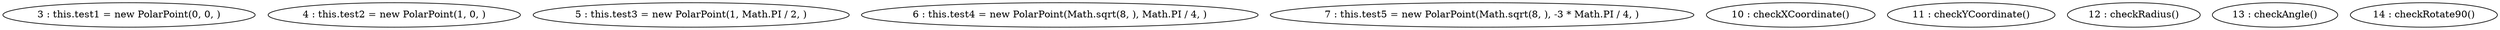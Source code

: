 digraph G {
"3 : this.test1 = new PolarPoint(0, 0, )"
"4 : this.test2 = new PolarPoint(1, 0, )"
"5 : this.test3 = new PolarPoint(1, Math.PI / 2, )"
"6 : this.test4 = new PolarPoint(Math.sqrt(8, ), Math.PI / 4, )"
"7 : this.test5 = new PolarPoint(Math.sqrt(8, ), -3 * Math.PI / 4, )"
"10 : checkXCoordinate()"
"11 : checkYCoordinate()"
"12 : checkRadius()"
"13 : checkAngle()"
"14 : checkRotate90()"
}
